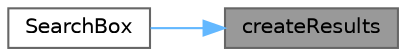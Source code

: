 digraph "createResults"
{
 // INTERACTIVE_SVG=YES
 // LATEX_PDF_SIZE
  bgcolor="transparent";
  edge [fontname=Helvetica,fontsize=10,labelfontname=Helvetica,labelfontsize=10];
  node [fontname=Helvetica,fontsize=10,shape=box,height=0.2,width=0.4];
  rankdir="RL";
  Node1 [id="Node000001",label="createResults",height=0.2,width=0.4,color="gray40", fillcolor="grey60", style="filled", fontcolor="black",tooltip=" "];
  Node1 -> Node2 [id="edge1_Node000001_Node000002",dir="back",color="steelblue1",style="solid",tooltip=" "];
  Node2 [id="Node000002",label="SearchBox",height=0.2,width=0.4,color="grey40", fillcolor="white", style="filled",URL="$d1/dc1/a00092_afd29fffb457f905fb91d96a5f009e447.html#afd29fffb457f905fb91d96a5f009e447",tooltip=" "];
}
